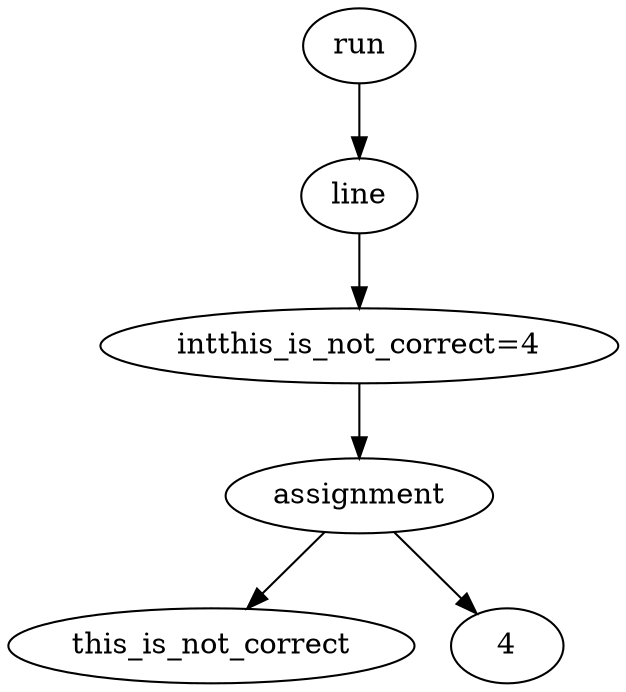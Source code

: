 digraph {
	8734500881357 [label=run]
	8734500880841 [label=line]
	8734500881357 -> 8734500880841
	8734500880448 [label="intthis_is_not_correct=4"]
	8734500880841 -> 8734500880448
	8734500881090 [label=assignment]
	8734500880448 -> 8734500881090
	8734500880814 [label=this_is_not_correct]
	8734500881090 -> 8734500880814
	8734500880874 [label=4]
	8734500881090 -> 8734500880874
}

